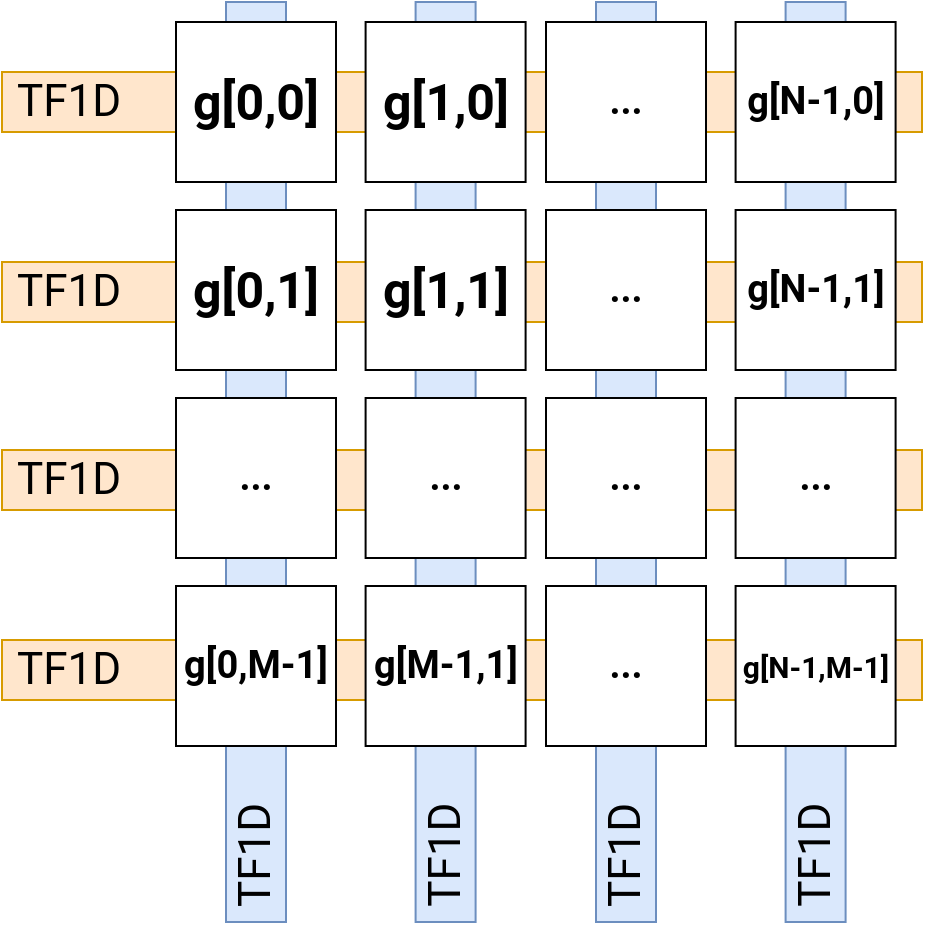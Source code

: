 <mxfile version="15.8.4"><diagram id="oi3R8DSyNyAc9QnD4i2W" name="Page-1"><mxGraphModel dx="981" dy="501" grid="1" gridSize="10" guides="1" tooltips="1" connect="1" arrows="1" fold="1" page="1" pageScale="1" pageWidth="827" pageHeight="1169" math="0" shadow="0"><root><mxCell id="0"/><mxCell id="1" parent="0"/><mxCell id="oJ-lqXYimHNHvy839ett-29" value="&lt;font face=&quot;roboto&quot; data-font-src=&quot;https://fonts.googleapis.com/css?family=roboto&quot; style=&quot;font-size: 22px&quot;&gt;&amp;nbsp;TF1D&lt;/font&gt;" style="rounded=0;whiteSpace=wrap;html=1;fontSize=25;align=left;verticalAlign=bottom;fillColor=#dae8fc;strokeColor=#6c8ebf;direction=south;horizontal=0;" vertex="1" parent="1"><mxGeometry x="202" y="110" width="30" height="460" as="geometry"/></mxCell><mxCell id="oJ-lqXYimHNHvy839ett-30" value="&lt;font face=&quot;roboto&quot; data-font-src=&quot;https://fonts.googleapis.com/css?family=roboto&quot; style=&quot;font-size: 22px&quot;&gt;&amp;nbsp;TF1D&lt;/font&gt;" style="rounded=0;whiteSpace=wrap;html=1;fontSize=25;align=left;verticalAlign=bottom;fillColor=#dae8fc;strokeColor=#6c8ebf;direction=south;horizontal=0;" vertex="1" parent="1"><mxGeometry x="296.8" y="110" width="30" height="460" as="geometry"/></mxCell><mxCell id="oJ-lqXYimHNHvy839ett-31" value="&lt;font face=&quot;roboto&quot; data-font-src=&quot;https://fonts.googleapis.com/css?family=roboto&quot; style=&quot;font-size: 22px&quot;&gt;&amp;nbsp;TF1D&lt;/font&gt;" style="rounded=0;whiteSpace=wrap;html=1;fontSize=25;align=left;verticalAlign=bottom;fillColor=#dae8fc;strokeColor=#6c8ebf;direction=south;horizontal=0;" vertex="1" parent="1"><mxGeometry x="387" y="110" width="30" height="460" as="geometry"/></mxCell><mxCell id="oJ-lqXYimHNHvy839ett-32" value="&lt;font face=&quot;roboto&quot; data-font-src=&quot;https://fonts.googleapis.com/css?family=roboto&quot; style=&quot;font-size: 22px&quot;&gt;&amp;nbsp;TF1D&lt;/font&gt;" style="rounded=0;whiteSpace=wrap;html=1;fontSize=25;align=left;verticalAlign=bottom;fillColor=#dae8fc;strokeColor=#6c8ebf;direction=south;horizontal=0;" vertex="1" parent="1"><mxGeometry x="481.8" y="110" width="30" height="460" as="geometry"/></mxCell><mxCell id="oJ-lqXYimHNHvy839ett-23" value="&lt;font face=&quot;roboto&quot; data-font-src=&quot;https://fonts.googleapis.com/css?family=roboto&quot; style=&quot;font-size: 22px&quot;&gt;&amp;nbsp;TF1D&lt;/font&gt;" style="rounded=0;whiteSpace=wrap;html=1;fontSize=25;align=left;verticalAlign=bottom;fillColor=#ffe6cc;strokeColor=#d79b00;" vertex="1" parent="1"><mxGeometry x="90" y="334" width="460" height="30" as="geometry"/></mxCell><mxCell id="oJ-lqXYimHNHvy839ett-24" value="&lt;font face=&quot;roboto&quot; data-font-src=&quot;https://fonts.googleapis.com/css?family=roboto&quot; style=&quot;font-size: 22px&quot;&gt;&amp;nbsp;TF1D&lt;/font&gt;" style="rounded=0;whiteSpace=wrap;html=1;fontSize=25;align=left;verticalAlign=bottom;fillColor=#ffe6cc;strokeColor=#d79b00;" vertex="1" parent="1"><mxGeometry x="90" y="429" width="460" height="30" as="geometry"/></mxCell><mxCell id="oJ-lqXYimHNHvy839ett-21" value="&lt;font face=&quot;roboto&quot; data-font-src=&quot;https://fonts.googleapis.com/css?family=roboto&quot; style=&quot;font-size: 22px&quot;&gt;&amp;nbsp;TF1D&lt;/font&gt;" style="rounded=0;whiteSpace=wrap;html=1;fontSize=25;align=left;verticalAlign=bottom;fillColor=#ffe6cc;strokeColor=#d79b00;" vertex="1" parent="1"><mxGeometry x="90" y="145" width="460" height="30" as="geometry"/></mxCell><mxCell id="oJ-lqXYimHNHvy839ett-22" value="&lt;font face=&quot;roboto&quot; data-font-src=&quot;https://fonts.googleapis.com/css?family=roboto&quot; style=&quot;font-size: 22px&quot;&gt;&amp;nbsp;TF1D&lt;/font&gt;" style="rounded=0;whiteSpace=wrap;html=1;fontSize=25;align=left;verticalAlign=bottom;fillColor=#ffe6cc;strokeColor=#d79b00;" vertex="1" parent="1"><mxGeometry x="90" y="240" width="460" height="30" as="geometry"/></mxCell><mxCell id="oJ-lqXYimHNHvy839ett-15" value="g[M-1,1]" style="whiteSpace=wrap;html=1;aspect=fixed;fontFamily=roboto;fontSource=https%3A%2F%2Ffonts.googleapis.com%2Fcss%3Ffamily%3Droboto;fontStyle=1;fontSize=19;" vertex="1" parent="1"><mxGeometry x="271.8" y="402" width="80" height="80" as="geometry"/></mxCell><mxCell id="oJ-lqXYimHNHvy839ett-17" value="..." style="whiteSpace=wrap;html=1;aspect=fixed;fontFamily=roboto;fontSource=https%3A%2F%2Ffonts.googleapis.com%2Fcss%3Ffamily%3Droboto;fontStyle=1;fontSize=19;" vertex="1" parent="1"><mxGeometry x="362" y="402" width="80" height="80" as="geometry"/></mxCell><mxCell id="oJ-lqXYimHNHvy839ett-18" value="&lt;font style=&quot;font-size: 15px&quot;&gt;g[N-1,M-1]&lt;/font&gt;" style="whiteSpace=wrap;html=1;aspect=fixed;fontFamily=roboto;fontSource=https%3A%2F%2Ffonts.googleapis.com%2Fcss%3Ffamily%3Droboto;fontStyle=1;fontSize=19;" vertex="1" parent="1"><mxGeometry x="456.8" y="402" width="80" height="80" as="geometry"/></mxCell><mxCell id="oJ-lqXYimHNHvy839ett-19" value="&lt;h1 style=&quot;font-size: 19px&quot;&gt;g[0,M-1]&lt;/h1&gt;" style="whiteSpace=wrap;html=1;aspect=fixed;fontFamily=roboto;fontSource=https%3A%2F%2Ffonts.googleapis.com%2Fcss%3Ffamily%3Droboto;fontStyle=1;fontSize=19;" vertex="1" parent="1"><mxGeometry x="177" y="402" width="80" height="80" as="geometry"/></mxCell><mxCell id="oJ-lqXYimHNHvy839ett-9" value="..." style="whiteSpace=wrap;html=1;aspect=fixed;fontFamily=roboto;fontSource=https%3A%2F%2Ffonts.googleapis.com%2Fcss%3Ffamily%3Droboto;fontStyle=1;fontSize=19;" vertex="1" parent="1"><mxGeometry x="271.8" y="308" width="80" height="80" as="geometry"/></mxCell><mxCell id="oJ-lqXYimHNHvy839ett-11" value="..." style="whiteSpace=wrap;html=1;aspect=fixed;fontFamily=roboto;fontSource=https%3A%2F%2Ffonts.googleapis.com%2Fcss%3Ffamily%3Droboto;fontStyle=1;fontSize=19;" vertex="1" parent="1"><mxGeometry x="362" y="308" width="80" height="80" as="geometry"/></mxCell><mxCell id="oJ-lqXYimHNHvy839ett-12" value="..." style="whiteSpace=wrap;html=1;aspect=fixed;fontFamily=roboto;fontSource=https%3A%2F%2Ffonts.googleapis.com%2Fcss%3Ffamily%3Droboto;fontStyle=1;fontSize=19;" vertex="1" parent="1"><mxGeometry x="456.8" y="308" width="80" height="80" as="geometry"/></mxCell><mxCell id="oJ-lqXYimHNHvy839ett-13" value="&lt;h1 style=&quot;font-size: 19px&quot;&gt;&lt;font data-font-src=&quot;https://fonts.googleapis.com/css?family=roboto&quot; style=&quot;font-size: 19px&quot;&gt;...&lt;/font&gt;&lt;/h1&gt;" style="whiteSpace=wrap;html=1;aspect=fixed;fontFamily=roboto;fontSource=https%3A%2F%2Ffonts.googleapis.com%2Fcss%3Ffamily%3Droboto;fontStyle=1;fontSize=19;" vertex="1" parent="1"><mxGeometry x="177" y="308" width="80" height="80" as="geometry"/></mxCell><mxCell id="oJ-lqXYimHNHvy839ett-3" value="g[1,1]" style="whiteSpace=wrap;html=1;aspect=fixed;fontFamily=roboto;fontSource=https%3A%2F%2Ffonts.googleapis.com%2Fcss%3Ffamily%3Droboto;fontStyle=1;fontSize=25;" vertex="1" parent="1"><mxGeometry x="271.8" y="214" width="80" height="80" as="geometry"/></mxCell><mxCell id="oJ-lqXYimHNHvy839ett-5" value="..." style="whiteSpace=wrap;html=1;aspect=fixed;fontFamily=roboto;fontSource=https%3A%2F%2Ffonts.googleapis.com%2Fcss%3Ffamily%3Droboto;fontStyle=1;fontSize=19;" vertex="1" parent="1"><mxGeometry x="362" y="214" width="80" height="80" as="geometry"/></mxCell><mxCell id="oJ-lqXYimHNHvy839ett-6" value="g[N-1,1]" style="whiteSpace=wrap;html=1;aspect=fixed;fontFamily=roboto;fontSource=https%3A%2F%2Ffonts.googleapis.com%2Fcss%3Ffamily%3Droboto;fontStyle=1;fontSize=19;" vertex="1" parent="1"><mxGeometry x="456.8" y="214" width="80" height="80" as="geometry"/></mxCell><mxCell id="oJ-lqXYimHNHvy839ett-7" value="&lt;h1 style=&quot;font-size: 25px;&quot;&gt;&lt;font data-font-src=&quot;https://fonts.googleapis.com/css?family=roboto&quot; style=&quot;font-size: 25px;&quot;&gt;g[0,1]&lt;/font&gt;&lt;/h1&gt;" style="whiteSpace=wrap;html=1;aspect=fixed;fontFamily=roboto;fontSource=https%3A%2F%2Ffonts.googleapis.com%2Fcss%3Ffamily%3Droboto;fontStyle=1;fontSize=25;" vertex="1" parent="1"><mxGeometry x="177" y="214" width="80" height="80" as="geometry"/></mxCell><mxCell id="ObdC7U4UEz__6saZQvis-40" value="g[1,0]" style="whiteSpace=wrap;html=1;aspect=fixed;fontFamily=roboto;fontSource=https%3A%2F%2Ffonts.googleapis.com%2Fcss%3Ffamily%3Droboto;fontStyle=1;fontSize=25;" parent="1" vertex="1"><mxGeometry x="271.8" y="120" width="80" height="80" as="geometry"/></mxCell><mxCell id="ObdC7U4UEz__6saZQvis-42" value="..." style="whiteSpace=wrap;html=1;aspect=fixed;fontFamily=roboto;fontSource=https%3A%2F%2Ffonts.googleapis.com%2Fcss%3Ffamily%3Droboto;fontStyle=1;fontSize=19;" parent="1" vertex="1"><mxGeometry x="362" y="120" width="80" height="80" as="geometry"/></mxCell><mxCell id="ObdC7U4UEz__6saZQvis-43" value="g[N-1,0]" style="whiteSpace=wrap;html=1;aspect=fixed;fontFamily=roboto;fontSource=https%3A%2F%2Ffonts.googleapis.com%2Fcss%3Ffamily%3Droboto;fontStyle=1;fontSize=19;" parent="1" vertex="1"><mxGeometry x="456.8" y="120" width="80" height="80" as="geometry"/></mxCell><mxCell id="ObdC7U4UEz__6saZQvis-44" value="&lt;h1 style=&quot;font-size: 25px;&quot;&gt;&lt;font data-font-src=&quot;https://fonts.googleapis.com/css?family=roboto&quot; style=&quot;font-size: 25px;&quot;&gt;g[0,0]&lt;/font&gt;&lt;/h1&gt;" style="whiteSpace=wrap;html=1;aspect=fixed;fontFamily=roboto;fontSource=https%3A%2F%2Ffonts.googleapis.com%2Fcss%3Ffamily%3Droboto;fontStyle=1;fontSize=25;" parent="1" vertex="1"><mxGeometry x="177" y="120" width="80" height="80" as="geometry"/></mxCell></root></mxGraphModel></diagram></mxfile>